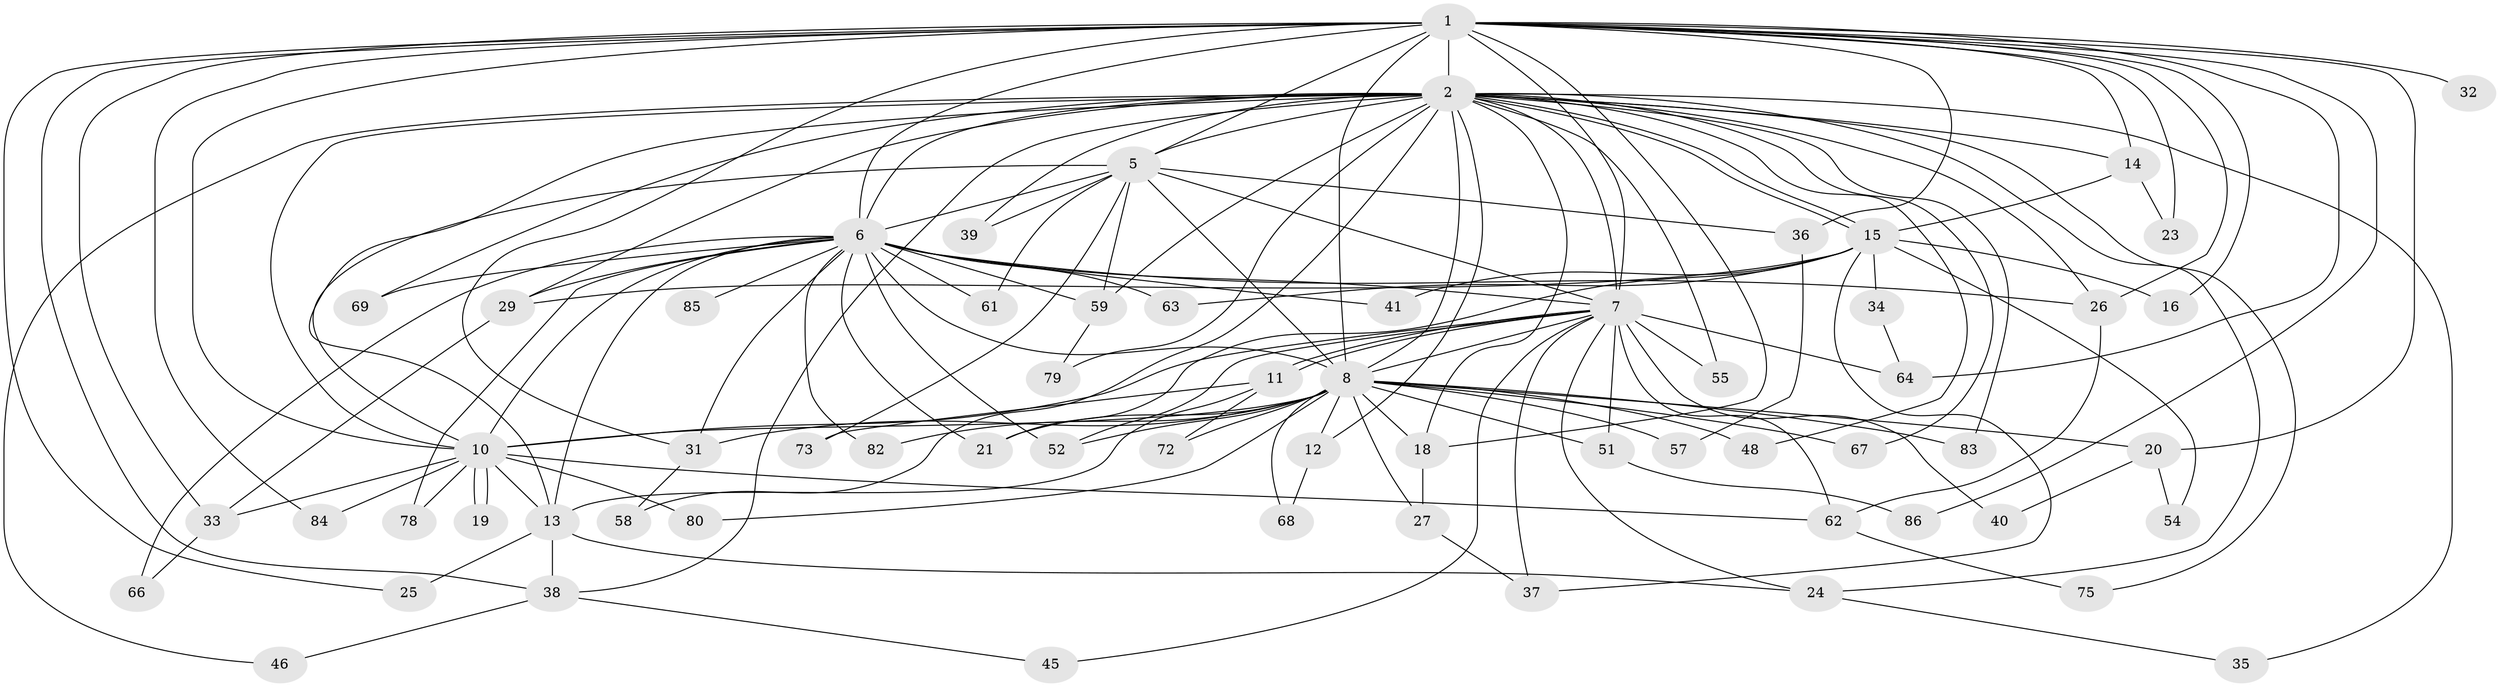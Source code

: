 // Generated by graph-tools (version 1.1) at 2025/23/03/03/25 07:23:41]
// undirected, 63 vertices, 146 edges
graph export_dot {
graph [start="1"]
  node [color=gray90,style=filled];
  1 [super="+3"];
  2 [super="+4"];
  5 [super="+30"];
  6 [super="+56"];
  7 [super="+22"];
  8 [super="+9"];
  10 [super="+50"];
  11 [super="+88"];
  12;
  13 [super="+28"];
  14 [super="+60"];
  15 [super="+17"];
  16;
  18 [super="+49"];
  19;
  20;
  21 [super="+70"];
  23;
  24 [super="+42"];
  25;
  26 [super="+47"];
  27;
  29 [super="+44"];
  31 [super="+53"];
  32;
  33 [super="+74"];
  34 [super="+87"];
  35;
  36;
  37 [super="+77"];
  38 [super="+43"];
  39;
  40;
  41;
  45;
  46;
  48;
  51;
  52 [super="+71"];
  54;
  55;
  57;
  58;
  59 [super="+76"];
  61;
  62 [super="+65"];
  63;
  64;
  66;
  67;
  68;
  69;
  72;
  73;
  75;
  78;
  79 [super="+81"];
  80;
  82;
  83;
  84;
  85;
  86;
  1 -- 2 [weight=4];
  1 -- 5 [weight=2];
  1 -- 6 [weight=2];
  1 -- 7 [weight=2];
  1 -- 8 [weight=4];
  1 -- 10 [weight=2];
  1 -- 14;
  1 -- 18;
  1 -- 23;
  1 -- 25;
  1 -- 26;
  1 -- 31;
  1 -- 33;
  1 -- 84;
  1 -- 86;
  1 -- 32;
  1 -- 64;
  1 -- 36;
  1 -- 38;
  1 -- 16;
  1 -- 20;
  2 -- 5 [weight=2];
  2 -- 6 [weight=2];
  2 -- 7 [weight=2];
  2 -- 8 [weight=4];
  2 -- 10 [weight=2];
  2 -- 12;
  2 -- 14;
  2 -- 15;
  2 -- 15;
  2 -- 24;
  2 -- 26;
  2 -- 29;
  2 -- 39;
  2 -- 46;
  2 -- 48;
  2 -- 59;
  2 -- 67;
  2 -- 69;
  2 -- 75;
  2 -- 79 [weight=2];
  2 -- 83;
  2 -- 35;
  2 -- 38;
  2 -- 55;
  2 -- 58;
  2 -- 13;
  2 -- 18;
  5 -- 6 [weight=2];
  5 -- 7;
  5 -- 8 [weight=2];
  5 -- 10;
  5 -- 36;
  5 -- 39;
  5 -- 59;
  5 -- 61;
  5 -- 73;
  6 -- 7 [weight=3];
  6 -- 8 [weight=2];
  6 -- 10 [weight=2];
  6 -- 13;
  6 -- 29;
  6 -- 31;
  6 -- 41;
  6 -- 52;
  6 -- 61;
  6 -- 63;
  6 -- 66;
  6 -- 78;
  6 -- 82;
  6 -- 85 [weight=2];
  6 -- 69;
  6 -- 59;
  6 -- 21;
  6 -- 26;
  7 -- 8 [weight=2];
  7 -- 10;
  7 -- 11;
  7 -- 11;
  7 -- 45;
  7 -- 52;
  7 -- 55;
  7 -- 62;
  7 -- 64;
  7 -- 24;
  7 -- 51;
  7 -- 37;
  7 -- 40;
  8 -- 10 [weight=2];
  8 -- 18;
  8 -- 20;
  8 -- 21;
  8 -- 27;
  8 -- 48;
  8 -- 51;
  8 -- 57;
  8 -- 72;
  8 -- 83;
  8 -- 67;
  8 -- 68;
  8 -- 12;
  8 -- 80;
  8 -- 82;
  8 -- 52;
  8 -- 31;
  10 -- 13;
  10 -- 19;
  10 -- 19;
  10 -- 62;
  10 -- 78;
  10 -- 80;
  10 -- 84;
  10 -- 33;
  11 -- 72;
  11 -- 73;
  11 -- 13;
  12 -- 68;
  13 -- 24;
  13 -- 25;
  13 -- 38;
  14 -- 23;
  14 -- 15;
  15 -- 16 [weight=2];
  15 -- 21;
  15 -- 37;
  15 -- 63;
  15 -- 34;
  15 -- 54;
  15 -- 41;
  15 -- 29;
  18 -- 27;
  20 -- 40;
  20 -- 54;
  24 -- 35;
  26 -- 62;
  27 -- 37;
  29 -- 33;
  31 -- 58;
  33 -- 66;
  34 -- 64;
  36 -- 57;
  38 -- 45;
  38 -- 46;
  51 -- 86;
  59 -- 79;
  62 -- 75;
}
